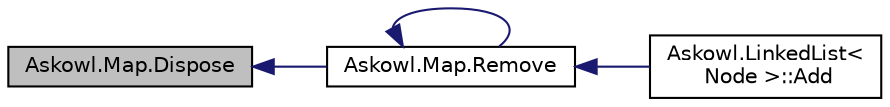 digraph "Askowl.Map.Dispose"
{
 // INTERACTIVE_SVG=YES
  bgcolor="transparent";
  edge [fontname="Helvetica",fontsize="10",labelfontname="Helvetica",labelfontsize="10"];
  node [fontname="Helvetica",fontsize="10",shape=record];
  rankdir="LR";
  Node6 [label="Askowl.Map.Dispose",height=0.2,width=0.4,color="black", fillcolor="grey75", style="filled", fontcolor="black"];
  Node6 -> Node7 [dir="back",color="midnightblue",fontsize="10",style="solid",fontname="Helvetica"];
  Node7 [label="Askowl.Map.Remove",height=0.2,width=0.4,color="black",URL="$class_askowl_1_1_map.html#a408447bcd9c716d01650238c61e539ef",tooltip="Remove an entry, optionally calling Dispose() "];
  Node7 -> Node8 [dir="back",color="midnightblue",fontsize="10",style="solid",fontname="Helvetica"];
  Node8 [label="Askowl.LinkedList\<\l Node \>::Add",height=0.2,width=0.4,color="black",URL="$class_askowl_1_1_linked_list.html#a0fe255bc0541a198d77bef862b61b032",tooltip="Add an Item to a List "];
  Node7 -> Node7 [dir="back",color="midnightblue",fontsize="10",style="solid",fontname="Helvetica"];
}
